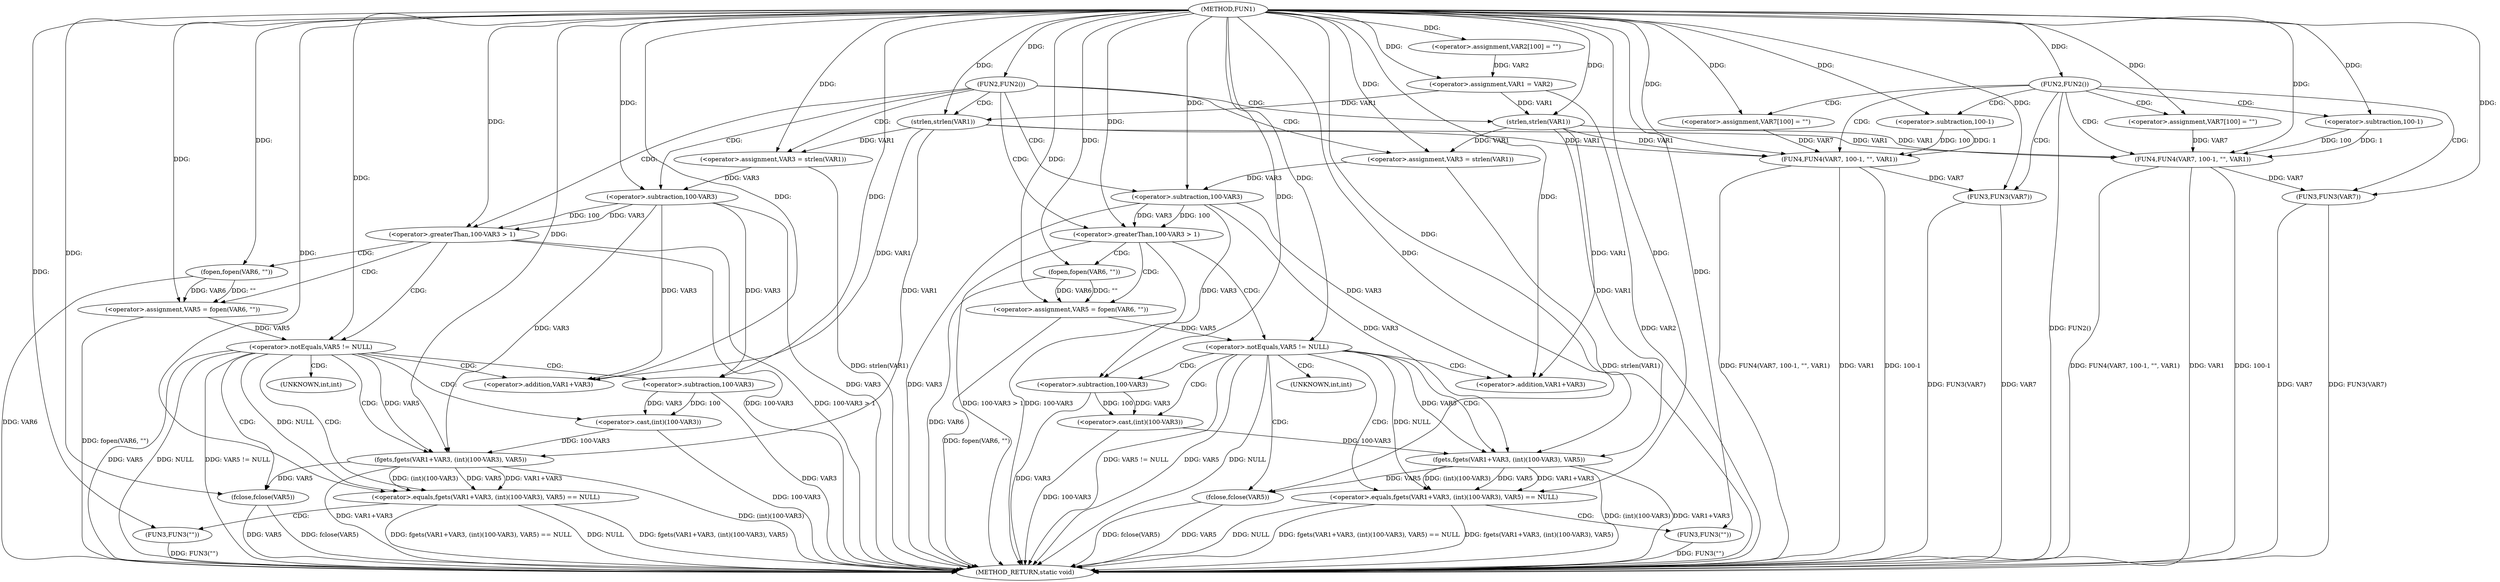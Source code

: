digraph FUN1 {  
"1000100" [label = "(METHOD,FUN1)" ]
"1000232" [label = "(METHOD_RETURN,static void)" ]
"1000104" [label = "(<operator>.assignment,VAR2[100] = \"\")" ]
"1000107" [label = "(<operator>.assignment,VAR1 = VAR2)" ]
"1000111" [label = "(FUN2,FUN2())" ]
"1000115" [label = "(<operator>.assignment,VAR3 = strlen(VAR1))" ]
"1000117" [label = "(strlen,strlen(VAR1))" ]
"1000121" [label = "(<operator>.greaterThan,100-VAR3 > 1)" ]
"1000122" [label = "(<operator>.subtraction,100-VAR3)" ]
"1000127" [label = "(<operator>.assignment,VAR5 = fopen(VAR6, \"\"))" ]
"1000129" [label = "(fopen,fopen(VAR6, \"\"))" ]
"1000133" [label = "(<operator>.notEquals,VAR5 != NULL)" ]
"1000138" [label = "(<operator>.equals,fgets(VAR1+VAR3, (int)(100-VAR3), VAR5) == NULL)" ]
"1000139" [label = "(fgets,fgets(VAR1+VAR3, (int)(100-VAR3), VAR5))" ]
"1000140" [label = "(<operator>.addition,VAR1+VAR3)" ]
"1000143" [label = "(<operator>.cast,(int)(100-VAR3))" ]
"1000145" [label = "(<operator>.subtraction,100-VAR3)" ]
"1000151" [label = "(FUN3,FUN3(\"\"))" ]
"1000153" [label = "(fclose,fclose(VAR5))" ]
"1000159" [label = "(<operator>.assignment,VAR3 = strlen(VAR1))" ]
"1000161" [label = "(strlen,strlen(VAR1))" ]
"1000165" [label = "(<operator>.greaterThan,100-VAR3 > 1)" ]
"1000166" [label = "(<operator>.subtraction,100-VAR3)" ]
"1000171" [label = "(<operator>.assignment,VAR5 = fopen(VAR6, \"\"))" ]
"1000173" [label = "(fopen,fopen(VAR6, \"\"))" ]
"1000177" [label = "(<operator>.notEquals,VAR5 != NULL)" ]
"1000182" [label = "(<operator>.equals,fgets(VAR1+VAR3, (int)(100-VAR3), VAR5) == NULL)" ]
"1000183" [label = "(fgets,fgets(VAR1+VAR3, (int)(100-VAR3), VAR5))" ]
"1000184" [label = "(<operator>.addition,VAR1+VAR3)" ]
"1000187" [label = "(<operator>.cast,(int)(100-VAR3))" ]
"1000189" [label = "(<operator>.subtraction,100-VAR3)" ]
"1000195" [label = "(FUN3,FUN3(\"\"))" ]
"1000197" [label = "(fclose,fclose(VAR5))" ]
"1000200" [label = "(FUN2,FUN2())" ]
"1000204" [label = "(<operator>.assignment,VAR7[100] = \"\")" ]
"1000207" [label = "(FUN4,FUN4(VAR7, 100-1, \"\", VAR1))" ]
"1000209" [label = "(<operator>.subtraction,100-1)" ]
"1000214" [label = "(FUN3,FUN3(VAR7))" ]
"1000220" [label = "(<operator>.assignment,VAR7[100] = \"\")" ]
"1000223" [label = "(FUN4,FUN4(VAR7, 100-1, \"\", VAR1))" ]
"1000225" [label = "(<operator>.subtraction,100-1)" ]
"1000230" [label = "(FUN3,FUN3(VAR7))" ]
"1000144" [label = "(UNKNOWN,int,int)" ]
"1000188" [label = "(UNKNOWN,int,int)" ]
  "1000200" -> "1000232"  [ label = "DDG: FUN2()"] 
  "1000138" -> "1000232"  [ label = "DDG: fgets(VAR1+VAR3, (int)(100-VAR3), VAR5)"] 
  "1000138" -> "1000232"  [ label = "DDG: NULL"] 
  "1000230" -> "1000232"  [ label = "DDG: VAR7"] 
  "1000133" -> "1000232"  [ label = "DDG: VAR5 != NULL"] 
  "1000153" -> "1000232"  [ label = "DDG: VAR5"] 
  "1000197" -> "1000232"  [ label = "DDG: fclose(VAR5)"] 
  "1000138" -> "1000232"  [ label = "DDG: fgets(VAR1+VAR3, (int)(100-VAR3), VAR5) == NULL"] 
  "1000182" -> "1000232"  [ label = "DDG: fgets(VAR1+VAR3, (int)(100-VAR3), VAR5) == NULL"] 
  "1000177" -> "1000232"  [ label = "DDG: VAR5"] 
  "1000115" -> "1000232"  [ label = "DDG: strlen(VAR1)"] 
  "1000166" -> "1000232"  [ label = "DDG: VAR3"] 
  "1000129" -> "1000232"  [ label = "DDG: VAR6"] 
  "1000183" -> "1000232"  [ label = "DDG: (int)(100-VAR3)"] 
  "1000223" -> "1000232"  [ label = "DDG: 100-1"] 
  "1000223" -> "1000232"  [ label = "DDG: FUN4(VAR7, 100-1, \"\", VAR1)"] 
  "1000207" -> "1000232"  [ label = "DDG: 100-1"] 
  "1000151" -> "1000232"  [ label = "DDG: FUN3(\"\")"] 
  "1000177" -> "1000232"  [ label = "DDG: NULL"] 
  "1000214" -> "1000232"  [ label = "DDG: FUN3(VAR7)"] 
  "1000187" -> "1000232"  [ label = "DDG: 100-VAR3"] 
  "1000165" -> "1000232"  [ label = "DDG: 100-VAR3"] 
  "1000139" -> "1000232"  [ label = "DDG: VAR1+VAR3"] 
  "1000195" -> "1000232"  [ label = "DDG: FUN3(\"\")"] 
  "1000183" -> "1000232"  [ label = "DDG: VAR1+VAR3"] 
  "1000223" -> "1000232"  [ label = "DDG: VAR1"] 
  "1000127" -> "1000232"  [ label = "DDG: fopen(VAR6, \"\")"] 
  "1000133" -> "1000232"  [ label = "DDG: VAR5"] 
  "1000189" -> "1000232"  [ label = "DDG: VAR3"] 
  "1000121" -> "1000232"  [ label = "DDG: 100-VAR3 > 1"] 
  "1000207" -> "1000232"  [ label = "DDG: FUN4(VAR7, 100-1, \"\", VAR1)"] 
  "1000153" -> "1000232"  [ label = "DDG: fclose(VAR5)"] 
  "1000207" -> "1000232"  [ label = "DDG: VAR1"] 
  "1000133" -> "1000232"  [ label = "DDG: NULL"] 
  "1000182" -> "1000232"  [ label = "DDG: NULL"] 
  "1000171" -> "1000232"  [ label = "DDG: fopen(VAR6, \"\")"] 
  "1000121" -> "1000232"  [ label = "DDG: 100-VAR3"] 
  "1000143" -> "1000232"  [ label = "DDG: 100-VAR3"] 
  "1000139" -> "1000232"  [ label = "DDG: (int)(100-VAR3)"] 
  "1000230" -> "1000232"  [ label = "DDG: FUN3(VAR7)"] 
  "1000214" -> "1000232"  [ label = "DDG: VAR7"] 
  "1000177" -> "1000232"  [ label = "DDG: VAR5 != NULL"] 
  "1000145" -> "1000232"  [ label = "DDG: VAR3"] 
  "1000159" -> "1000232"  [ label = "DDG: strlen(VAR1)"] 
  "1000182" -> "1000232"  [ label = "DDG: fgets(VAR1+VAR3, (int)(100-VAR3), VAR5)"] 
  "1000173" -> "1000232"  [ label = "DDG: VAR6"] 
  "1000107" -> "1000232"  [ label = "DDG: VAR2"] 
  "1000122" -> "1000232"  [ label = "DDG: VAR3"] 
  "1000197" -> "1000232"  [ label = "DDG: VAR5"] 
  "1000165" -> "1000232"  [ label = "DDG: 100-VAR3 > 1"] 
  "1000100" -> "1000104"  [ label = "DDG: "] 
  "1000104" -> "1000107"  [ label = "DDG: VAR2"] 
  "1000100" -> "1000107"  [ label = "DDG: "] 
  "1000100" -> "1000111"  [ label = "DDG: "] 
  "1000117" -> "1000115"  [ label = "DDG: VAR1"] 
  "1000100" -> "1000115"  [ label = "DDG: "] 
  "1000107" -> "1000117"  [ label = "DDG: VAR1"] 
  "1000100" -> "1000117"  [ label = "DDG: "] 
  "1000122" -> "1000121"  [ label = "DDG: 100"] 
  "1000122" -> "1000121"  [ label = "DDG: VAR3"] 
  "1000100" -> "1000122"  [ label = "DDG: "] 
  "1000115" -> "1000122"  [ label = "DDG: VAR3"] 
  "1000100" -> "1000121"  [ label = "DDG: "] 
  "1000129" -> "1000127"  [ label = "DDG: VAR6"] 
  "1000129" -> "1000127"  [ label = "DDG: \"\""] 
  "1000100" -> "1000127"  [ label = "DDG: "] 
  "1000100" -> "1000129"  [ label = "DDG: "] 
  "1000127" -> "1000133"  [ label = "DDG: VAR5"] 
  "1000100" -> "1000133"  [ label = "DDG: "] 
  "1000139" -> "1000138"  [ label = "DDG: VAR1+VAR3"] 
  "1000139" -> "1000138"  [ label = "DDG: (int)(100-VAR3)"] 
  "1000139" -> "1000138"  [ label = "DDG: VAR5"] 
  "1000117" -> "1000139"  [ label = "DDG: VAR1"] 
  "1000100" -> "1000139"  [ label = "DDG: "] 
  "1000122" -> "1000139"  [ label = "DDG: VAR3"] 
  "1000117" -> "1000140"  [ label = "DDG: VAR1"] 
  "1000100" -> "1000140"  [ label = "DDG: "] 
  "1000122" -> "1000140"  [ label = "DDG: VAR3"] 
  "1000143" -> "1000139"  [ label = "DDG: 100-VAR3"] 
  "1000145" -> "1000143"  [ label = "DDG: 100"] 
  "1000145" -> "1000143"  [ label = "DDG: VAR3"] 
  "1000100" -> "1000145"  [ label = "DDG: "] 
  "1000122" -> "1000145"  [ label = "DDG: VAR3"] 
  "1000133" -> "1000139"  [ label = "DDG: VAR5"] 
  "1000133" -> "1000138"  [ label = "DDG: NULL"] 
  "1000100" -> "1000138"  [ label = "DDG: "] 
  "1000100" -> "1000151"  [ label = "DDG: "] 
  "1000139" -> "1000153"  [ label = "DDG: VAR5"] 
  "1000100" -> "1000153"  [ label = "DDG: "] 
  "1000161" -> "1000159"  [ label = "DDG: VAR1"] 
  "1000100" -> "1000159"  [ label = "DDG: "] 
  "1000107" -> "1000161"  [ label = "DDG: VAR1"] 
  "1000100" -> "1000161"  [ label = "DDG: "] 
  "1000166" -> "1000165"  [ label = "DDG: 100"] 
  "1000166" -> "1000165"  [ label = "DDG: VAR3"] 
  "1000100" -> "1000166"  [ label = "DDG: "] 
  "1000159" -> "1000166"  [ label = "DDG: VAR3"] 
  "1000100" -> "1000165"  [ label = "DDG: "] 
  "1000173" -> "1000171"  [ label = "DDG: VAR6"] 
  "1000173" -> "1000171"  [ label = "DDG: \"\""] 
  "1000100" -> "1000171"  [ label = "DDG: "] 
  "1000100" -> "1000173"  [ label = "DDG: "] 
  "1000171" -> "1000177"  [ label = "DDG: VAR5"] 
  "1000100" -> "1000177"  [ label = "DDG: "] 
  "1000183" -> "1000182"  [ label = "DDG: VAR1+VAR3"] 
  "1000183" -> "1000182"  [ label = "DDG: (int)(100-VAR3)"] 
  "1000183" -> "1000182"  [ label = "DDG: VAR5"] 
  "1000161" -> "1000183"  [ label = "DDG: VAR1"] 
  "1000100" -> "1000183"  [ label = "DDG: "] 
  "1000166" -> "1000183"  [ label = "DDG: VAR3"] 
  "1000161" -> "1000184"  [ label = "DDG: VAR1"] 
  "1000100" -> "1000184"  [ label = "DDG: "] 
  "1000166" -> "1000184"  [ label = "DDG: VAR3"] 
  "1000187" -> "1000183"  [ label = "DDG: 100-VAR3"] 
  "1000189" -> "1000187"  [ label = "DDG: 100"] 
  "1000189" -> "1000187"  [ label = "DDG: VAR3"] 
  "1000100" -> "1000189"  [ label = "DDG: "] 
  "1000166" -> "1000189"  [ label = "DDG: VAR3"] 
  "1000177" -> "1000183"  [ label = "DDG: VAR5"] 
  "1000177" -> "1000182"  [ label = "DDG: NULL"] 
  "1000100" -> "1000182"  [ label = "DDG: "] 
  "1000100" -> "1000195"  [ label = "DDG: "] 
  "1000183" -> "1000197"  [ label = "DDG: VAR5"] 
  "1000100" -> "1000197"  [ label = "DDG: "] 
  "1000100" -> "1000200"  [ label = "DDG: "] 
  "1000100" -> "1000204"  [ label = "DDG: "] 
  "1000204" -> "1000207"  [ label = "DDG: VAR7"] 
  "1000100" -> "1000207"  [ label = "DDG: "] 
  "1000209" -> "1000207"  [ label = "DDG: 100"] 
  "1000209" -> "1000207"  [ label = "DDG: 1"] 
  "1000100" -> "1000209"  [ label = "DDG: "] 
  "1000117" -> "1000207"  [ label = "DDG: VAR1"] 
  "1000161" -> "1000207"  [ label = "DDG: VAR1"] 
  "1000207" -> "1000214"  [ label = "DDG: VAR7"] 
  "1000100" -> "1000214"  [ label = "DDG: "] 
  "1000100" -> "1000220"  [ label = "DDG: "] 
  "1000220" -> "1000223"  [ label = "DDG: VAR7"] 
  "1000100" -> "1000223"  [ label = "DDG: "] 
  "1000225" -> "1000223"  [ label = "DDG: 100"] 
  "1000225" -> "1000223"  [ label = "DDG: 1"] 
  "1000100" -> "1000225"  [ label = "DDG: "] 
  "1000117" -> "1000223"  [ label = "DDG: VAR1"] 
  "1000161" -> "1000223"  [ label = "DDG: VAR1"] 
  "1000223" -> "1000230"  [ label = "DDG: VAR7"] 
  "1000100" -> "1000230"  [ label = "DDG: "] 
  "1000111" -> "1000117"  [ label = "CDG: "] 
  "1000111" -> "1000161"  [ label = "CDG: "] 
  "1000111" -> "1000166"  [ label = "CDG: "] 
  "1000111" -> "1000165"  [ label = "CDG: "] 
  "1000111" -> "1000122"  [ label = "CDG: "] 
  "1000111" -> "1000121"  [ label = "CDG: "] 
  "1000111" -> "1000159"  [ label = "CDG: "] 
  "1000111" -> "1000115"  [ label = "CDG: "] 
  "1000121" -> "1000127"  [ label = "CDG: "] 
  "1000121" -> "1000133"  [ label = "CDG: "] 
  "1000121" -> "1000129"  [ label = "CDG: "] 
  "1000133" -> "1000153"  [ label = "CDG: "] 
  "1000133" -> "1000139"  [ label = "CDG: "] 
  "1000133" -> "1000144"  [ label = "CDG: "] 
  "1000133" -> "1000143"  [ label = "CDG: "] 
  "1000133" -> "1000145"  [ label = "CDG: "] 
  "1000133" -> "1000140"  [ label = "CDG: "] 
  "1000133" -> "1000138"  [ label = "CDG: "] 
  "1000138" -> "1000151"  [ label = "CDG: "] 
  "1000165" -> "1000173"  [ label = "CDG: "] 
  "1000165" -> "1000171"  [ label = "CDG: "] 
  "1000165" -> "1000177"  [ label = "CDG: "] 
  "1000177" -> "1000182"  [ label = "CDG: "] 
  "1000177" -> "1000197"  [ label = "CDG: "] 
  "1000177" -> "1000183"  [ label = "CDG: "] 
  "1000177" -> "1000189"  [ label = "CDG: "] 
  "1000177" -> "1000188"  [ label = "CDG: "] 
  "1000177" -> "1000184"  [ label = "CDG: "] 
  "1000177" -> "1000187"  [ label = "CDG: "] 
  "1000182" -> "1000195"  [ label = "CDG: "] 
  "1000200" -> "1000230"  [ label = "CDG: "] 
  "1000200" -> "1000204"  [ label = "CDG: "] 
  "1000200" -> "1000225"  [ label = "CDG: "] 
  "1000200" -> "1000207"  [ label = "CDG: "] 
  "1000200" -> "1000220"  [ label = "CDG: "] 
  "1000200" -> "1000214"  [ label = "CDG: "] 
  "1000200" -> "1000209"  [ label = "CDG: "] 
  "1000200" -> "1000223"  [ label = "CDG: "] 
}
